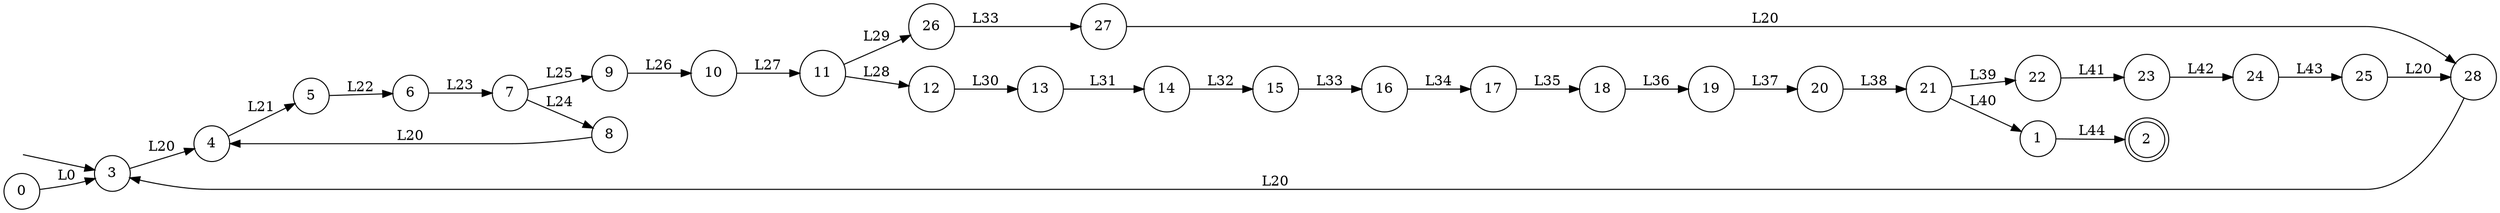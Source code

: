 // dot output generated by libFAUDES vGenerator
digraph "Generator" {
  rankdir=LR
  node [shape=circle];

  // initial states
  dot_dummyinit_1 [shape=none, label="", width="0.0", height="0.0" ];
  dot_dummyinit_1 -> "3";

  // mstates
  "2" [shape=doublecircle];

  // rest of stateset
  "0";
  "1";
  "4";
  "5";
  "6";
  "7";
  "8";
  "9";
  "10";
  "11";
  "12";
  "13";
  "14";
  "15";
  "16";
  "17";
  "18";
  "19";
  "20";
  "21";
  "22";
  "23";
  "24";
  "25";
  "26";
  "27";
  "28";

  // transition relation
  "0" -> "3" [label="L0"];
  "1" -> "2" [label="L44"];
  "3" -> "4" [label="L20"];
  "4" -> "5" [label="L21"];
  "5" -> "6" [label="L22"];
  "6" -> "7" [label="L23"];
  "7" -> "8" [label="L24"];
  "7" -> "9" [label="L25"];
  "8" -> "4" [label="L20"];
  "9" -> "10" [label="L26"];
  "10" -> "11" [label="L27"];
  "11" -> "12" [label="L28"];
  "11" -> "26" [label="L29"];
  "12" -> "13" [label="L30"];
  "13" -> "14" [label="L31"];
  "14" -> "15" [label="L32"];
  "15" -> "16" [label="L33"];
  "16" -> "17" [label="L34"];
  "17" -> "18" [label="L35"];
  "18" -> "19" [label="L36"];
  "19" -> "20" [label="L37"];
  "20" -> "21" [label="L38"];
  "21" -> "22" [label="L39"];
  "21" -> "1" [label="L40"];
  "22" -> "23" [label="L41"];
  "23" -> "24" [label="L42"];
  "24" -> "25" [label="L43"];
  "25" -> "28" [label="L20"];
  "26" -> "27" [label="L33"];
  "27" -> "28" [label="L20"];
  "28" -> "3" [label="L20"];
}
